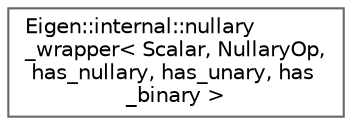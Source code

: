 digraph "类继承关系图"
{
 // LATEX_PDF_SIZE
  bgcolor="transparent";
  edge [fontname=Helvetica,fontsize=10,labelfontname=Helvetica,labelfontsize=10];
  node [fontname=Helvetica,fontsize=10,shape=box,height=0.2,width=0.4];
  rankdir="LR";
  Node0 [id="Node000000",label="Eigen::internal::nullary\l_wrapper\< Scalar, NullaryOp,\l has_nullary, has_unary, has\l_binary \>",height=0.2,width=0.4,color="grey40", fillcolor="white", style="filled",URL="$struct_eigen_1_1internal_1_1nullary__wrapper.html",tooltip=" "];
}

